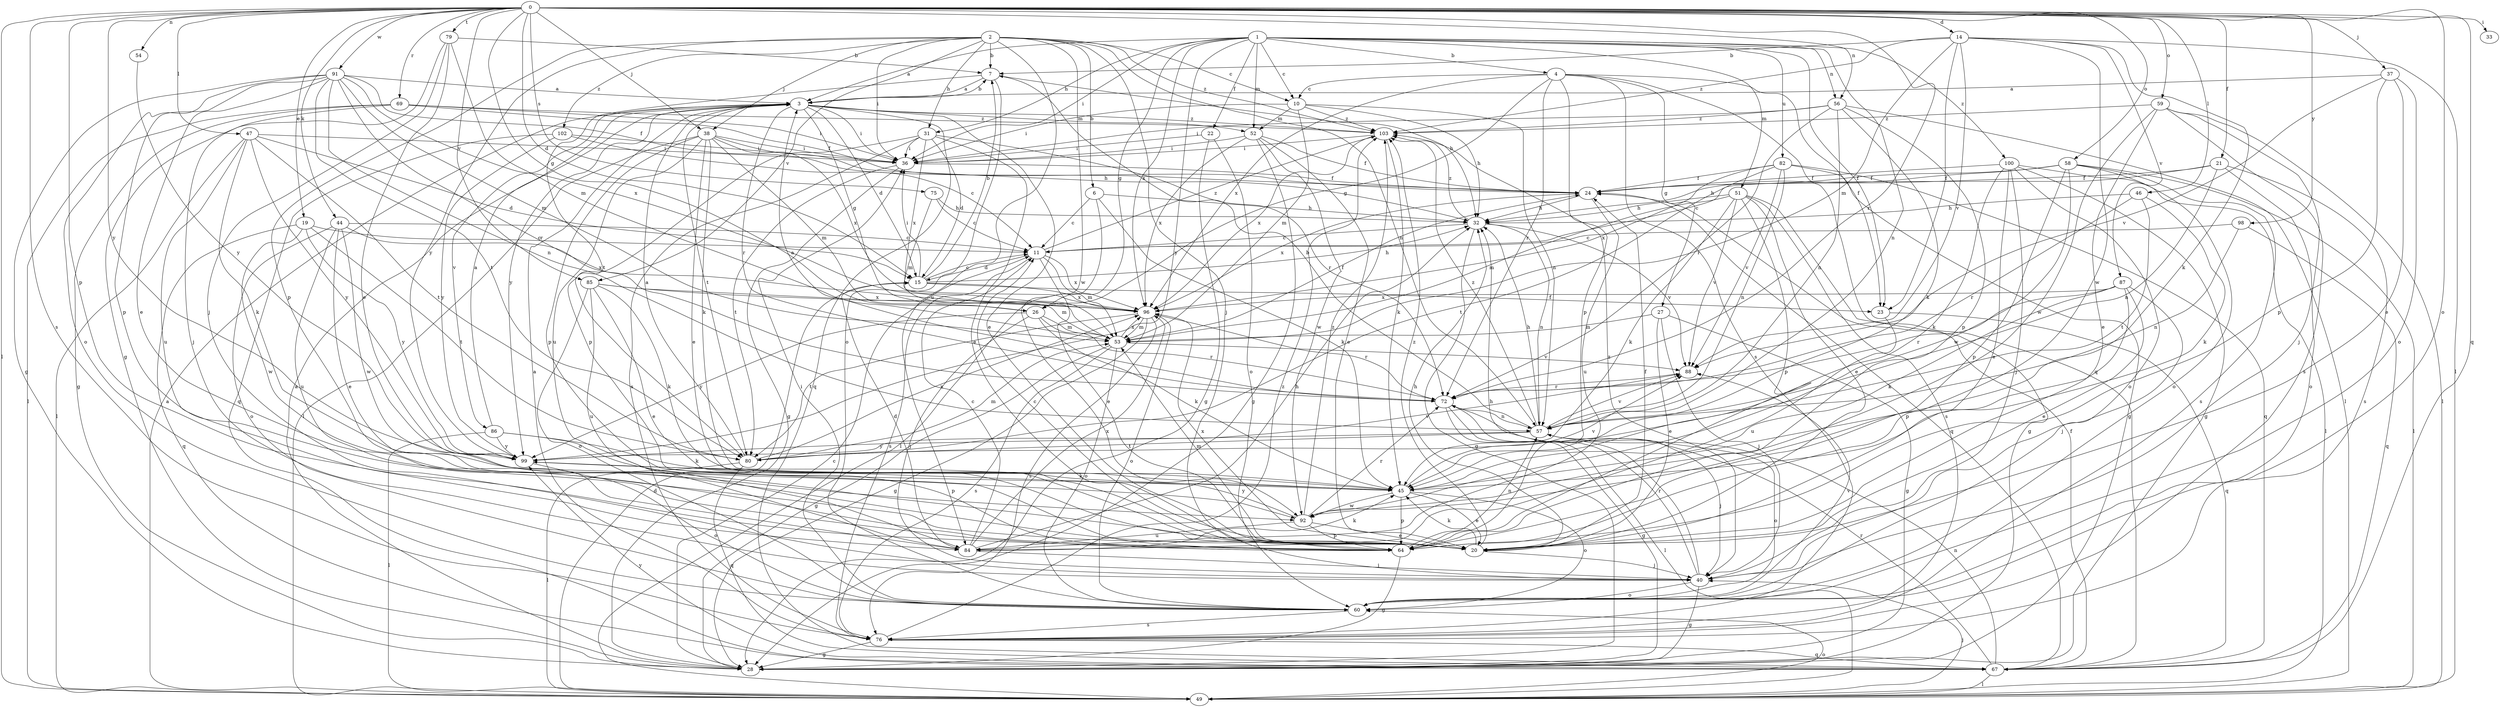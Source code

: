 strict digraph  {
0;
1;
2;
3;
4;
6;
7;
10;
11;
14;
15;
19;
20;
21;
22;
23;
24;
26;
27;
28;
31;
32;
33;
36;
37;
38;
40;
44;
45;
46;
47;
49;
51;
52;
53;
54;
56;
57;
58;
59;
60;
64;
67;
69;
72;
75;
76;
79;
80;
82;
84;
85;
86;
87;
88;
91;
92;
96;
98;
99;
100;
102;
103;
0 -> 14  [label=d];
0 -> 15  [label=d];
0 -> 19  [label=e];
0 -> 21  [label=f];
0 -> 26  [label=g];
0 -> 33  [label=i];
0 -> 37  [label=j];
0 -> 38  [label=j];
0 -> 44  [label=k];
0 -> 46  [label=l];
0 -> 47  [label=l];
0 -> 49  [label=l];
0 -> 54  [label=n];
0 -> 56  [label=n];
0 -> 58  [label=o];
0 -> 59  [label=o];
0 -> 60  [label=o];
0 -> 64  [label=p];
0 -> 67  [label=q];
0 -> 69  [label=r];
0 -> 72  [label=r];
0 -> 75  [label=s];
0 -> 76  [label=s];
0 -> 79  [label=t];
0 -> 85  [label=v];
0 -> 91  [label=w];
0 -> 98  [label=y];
0 -> 99  [label=y];
1 -> 3  [label=a];
1 -> 4  [label=b];
1 -> 10  [label=c];
1 -> 22  [label=f];
1 -> 23  [label=f];
1 -> 26  [label=g];
1 -> 31  [label=h];
1 -> 36  [label=i];
1 -> 51  [label=m];
1 -> 52  [label=m];
1 -> 56  [label=n];
1 -> 57  [label=n];
1 -> 82  [label=u];
1 -> 96  [label=x];
1 -> 99  [label=y];
1 -> 100  [label=z];
2 -> 6  [label=b];
2 -> 7  [label=b];
2 -> 10  [label=c];
2 -> 31  [label=h];
2 -> 36  [label=i];
2 -> 38  [label=j];
2 -> 40  [label=j];
2 -> 57  [label=n];
2 -> 64  [label=p];
2 -> 84  [label=u];
2 -> 85  [label=v];
2 -> 92  [label=w];
2 -> 99  [label=y];
2 -> 102  [label=z];
2 -> 103  [label=z];
3 -> 7  [label=b];
3 -> 15  [label=d];
3 -> 20  [label=e];
3 -> 26  [label=g];
3 -> 36  [label=i];
3 -> 52  [label=m];
3 -> 67  [label=q];
3 -> 72  [label=r];
3 -> 80  [label=t];
3 -> 86  [label=v];
3 -> 99  [label=y];
3 -> 103  [label=z];
4 -> 10  [label=c];
4 -> 23  [label=f];
4 -> 26  [label=g];
4 -> 27  [label=g];
4 -> 64  [label=p];
4 -> 67  [label=q];
4 -> 72  [label=r];
4 -> 76  [label=s];
4 -> 96  [label=x];
6 -> 11  [label=c];
6 -> 32  [label=h];
6 -> 45  [label=k];
6 -> 49  [label=l];
7 -> 3  [label=a];
7 -> 32  [label=h];
7 -> 60  [label=o];
7 -> 80  [label=t];
10 -> 32  [label=h];
10 -> 36  [label=i];
10 -> 52  [label=m];
10 -> 53  [label=m];
10 -> 57  [label=n];
10 -> 103  [label=z];
11 -> 15  [label=d];
11 -> 20  [label=e];
11 -> 53  [label=m];
11 -> 76  [label=s];
11 -> 96  [label=x];
11 -> 103  [label=z];
14 -> 7  [label=b];
14 -> 23  [label=f];
14 -> 45  [label=k];
14 -> 49  [label=l];
14 -> 53  [label=m];
14 -> 87  [label=v];
14 -> 88  [label=v];
14 -> 92  [label=w];
14 -> 103  [label=z];
15 -> 7  [label=b];
15 -> 11  [label=c];
15 -> 23  [label=f];
15 -> 32  [label=h];
15 -> 36  [label=i];
15 -> 96  [label=x];
19 -> 11  [label=c];
19 -> 67  [label=q];
19 -> 80  [label=t];
19 -> 92  [label=w];
19 -> 99  [label=y];
20 -> 24  [label=f];
20 -> 32  [label=h];
20 -> 40  [label=j];
20 -> 45  [label=k];
20 -> 53  [label=m];
20 -> 96  [label=x];
20 -> 103  [label=z];
21 -> 11  [label=c];
21 -> 24  [label=f];
21 -> 57  [label=n];
21 -> 60  [label=o];
21 -> 76  [label=s];
22 -> 28  [label=g];
22 -> 36  [label=i];
22 -> 60  [label=o];
23 -> 67  [label=q];
23 -> 84  [label=u];
24 -> 32  [label=h];
24 -> 67  [label=q];
24 -> 84  [label=u];
24 -> 96  [label=x];
26 -> 40  [label=j];
26 -> 45  [label=k];
26 -> 53  [label=m];
26 -> 72  [label=r];
26 -> 99  [label=y];
27 -> 20  [label=e];
27 -> 28  [label=g];
27 -> 40  [label=j];
27 -> 53  [label=m];
28 -> 3  [label=a];
28 -> 11  [label=c];
31 -> 15  [label=d];
31 -> 20  [label=e];
31 -> 36  [label=i];
31 -> 64  [label=p];
31 -> 72  [label=r];
31 -> 76  [label=s];
31 -> 96  [label=x];
32 -> 11  [label=c];
32 -> 28  [label=g];
32 -> 57  [label=n];
32 -> 88  [label=v];
32 -> 103  [label=z];
36 -> 24  [label=f];
36 -> 28  [label=g];
36 -> 80  [label=t];
37 -> 3  [label=a];
37 -> 20  [label=e];
37 -> 60  [label=o];
37 -> 64  [label=p];
37 -> 88  [label=v];
38 -> 20  [label=e];
38 -> 32  [label=h];
38 -> 36  [label=i];
38 -> 45  [label=k];
38 -> 49  [label=l];
38 -> 53  [label=m];
38 -> 64  [label=p];
38 -> 84  [label=u];
38 -> 96  [label=x];
40 -> 28  [label=g];
40 -> 32  [label=h];
40 -> 60  [label=o];
40 -> 72  [label=r];
40 -> 103  [label=z];
44 -> 11  [label=c];
44 -> 20  [label=e];
44 -> 60  [label=o];
44 -> 84  [label=u];
44 -> 92  [label=w];
44 -> 96  [label=x];
45 -> 20  [label=e];
45 -> 60  [label=o];
45 -> 64  [label=p];
45 -> 88  [label=v];
45 -> 92  [label=w];
46 -> 32  [label=h];
46 -> 45  [label=k];
46 -> 72  [label=r];
46 -> 80  [label=t];
47 -> 15  [label=d];
47 -> 36  [label=i];
47 -> 45  [label=k];
47 -> 49  [label=l];
47 -> 80  [label=t];
47 -> 84  [label=u];
47 -> 99  [label=y];
49 -> 3  [label=a];
49 -> 15  [label=d];
49 -> 40  [label=j];
49 -> 60  [label=o];
51 -> 20  [label=e];
51 -> 28  [label=g];
51 -> 32  [label=h];
51 -> 45  [label=k];
51 -> 53  [label=m];
51 -> 64  [label=p];
51 -> 76  [label=s];
51 -> 88  [label=v];
52 -> 20  [label=e];
52 -> 24  [label=f];
52 -> 28  [label=g];
52 -> 36  [label=i];
52 -> 92  [label=w];
52 -> 96  [label=x];
53 -> 24  [label=f];
53 -> 28  [label=g];
53 -> 60  [label=o];
53 -> 76  [label=s];
53 -> 88  [label=v];
53 -> 96  [label=x];
54 -> 99  [label=y];
56 -> 36  [label=i];
56 -> 45  [label=k];
56 -> 49  [label=l];
56 -> 57  [label=n];
56 -> 64  [label=p];
56 -> 72  [label=r];
56 -> 103  [label=z];
57 -> 7  [label=b];
57 -> 32  [label=h];
57 -> 40  [label=j];
57 -> 60  [label=o];
57 -> 80  [label=t];
57 -> 88  [label=v];
57 -> 99  [label=y];
57 -> 103  [label=z];
58 -> 24  [label=f];
58 -> 32  [label=h];
58 -> 49  [label=l];
58 -> 60  [label=o];
58 -> 64  [label=p];
58 -> 76  [label=s];
58 -> 92  [label=w];
59 -> 20  [label=e];
59 -> 40  [label=j];
59 -> 49  [label=l];
59 -> 76  [label=s];
59 -> 92  [label=w];
59 -> 103  [label=z];
60 -> 36  [label=i];
60 -> 76  [label=s];
60 -> 88  [label=v];
64 -> 11  [label=c];
64 -> 28  [label=g];
64 -> 57  [label=n];
67 -> 24  [label=f];
67 -> 49  [label=l];
67 -> 57  [label=n];
67 -> 72  [label=r];
67 -> 99  [label=y];
69 -> 24  [label=f];
69 -> 28  [label=g];
69 -> 36  [label=i];
69 -> 40  [label=j];
69 -> 49  [label=l];
69 -> 103  [label=z];
72 -> 3  [label=a];
72 -> 28  [label=g];
72 -> 49  [label=l];
72 -> 57  [label=n];
75 -> 11  [label=c];
75 -> 32  [label=h];
75 -> 53  [label=m];
76 -> 3  [label=a];
76 -> 28  [label=g];
76 -> 67  [label=q];
76 -> 103  [label=z];
79 -> 7  [label=b];
79 -> 20  [label=e];
79 -> 28  [label=g];
79 -> 40  [label=j];
79 -> 53  [label=m];
80 -> 3  [label=a];
80 -> 49  [label=l];
80 -> 53  [label=m];
80 -> 67  [label=q];
80 -> 96  [label=x];
82 -> 24  [label=f];
82 -> 28  [label=g];
82 -> 57  [label=n];
82 -> 67  [label=q];
82 -> 80  [label=t];
82 -> 88  [label=v];
82 -> 96  [label=x];
84 -> 11  [label=c];
84 -> 15  [label=d];
84 -> 32  [label=h];
84 -> 40  [label=j];
84 -> 45  [label=k];
84 -> 96  [label=x];
85 -> 20  [label=e];
85 -> 45  [label=k];
85 -> 53  [label=m];
85 -> 60  [label=o];
85 -> 84  [label=u];
85 -> 96  [label=x];
86 -> 3  [label=a];
86 -> 45  [label=k];
86 -> 49  [label=l];
86 -> 64  [label=p];
86 -> 99  [label=y];
87 -> 20  [label=e];
87 -> 40  [label=j];
87 -> 45  [label=k];
87 -> 64  [label=p];
87 -> 72  [label=r];
87 -> 96  [label=x];
88 -> 72  [label=r];
91 -> 3  [label=a];
91 -> 20  [label=e];
91 -> 24  [label=f];
91 -> 28  [label=g];
91 -> 53  [label=m];
91 -> 57  [label=n];
91 -> 60  [label=o];
91 -> 64  [label=p];
91 -> 72  [label=r];
91 -> 80  [label=t];
91 -> 96  [label=x];
92 -> 20  [label=e];
92 -> 64  [label=p];
92 -> 72  [label=r];
92 -> 84  [label=u];
92 -> 99  [label=y];
92 -> 103  [label=z];
96 -> 28  [label=g];
96 -> 53  [label=m];
96 -> 60  [label=o];
96 -> 72  [label=r];
96 -> 76  [label=s];
96 -> 80  [label=t];
98 -> 11  [label=c];
98 -> 57  [label=n];
98 -> 67  [label=q];
99 -> 45  [label=k];
99 -> 60  [label=o];
99 -> 88  [label=v];
100 -> 20  [label=e];
100 -> 24  [label=f];
100 -> 28  [label=g];
100 -> 40  [label=j];
100 -> 45  [label=k];
100 -> 49  [label=l];
100 -> 60  [label=o];
102 -> 11  [label=c];
102 -> 36  [label=i];
102 -> 67  [label=q];
102 -> 99  [label=y];
103 -> 36  [label=i];
103 -> 45  [label=k];
103 -> 96  [label=x];
}

